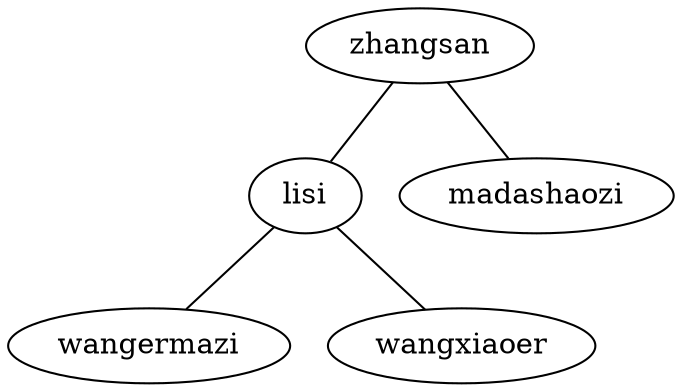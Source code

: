 graph xxh{
    rankdir = TB;
    zang[label = "zhangsan"];
    li[label = "lisi"];
    wang[label = "wangermazi"];
    ma[label = "madashaozi"];
    xiao[label="wangxiaoer"]
    zang--li--wang;
    zang--ma;
    li--xiao;
}